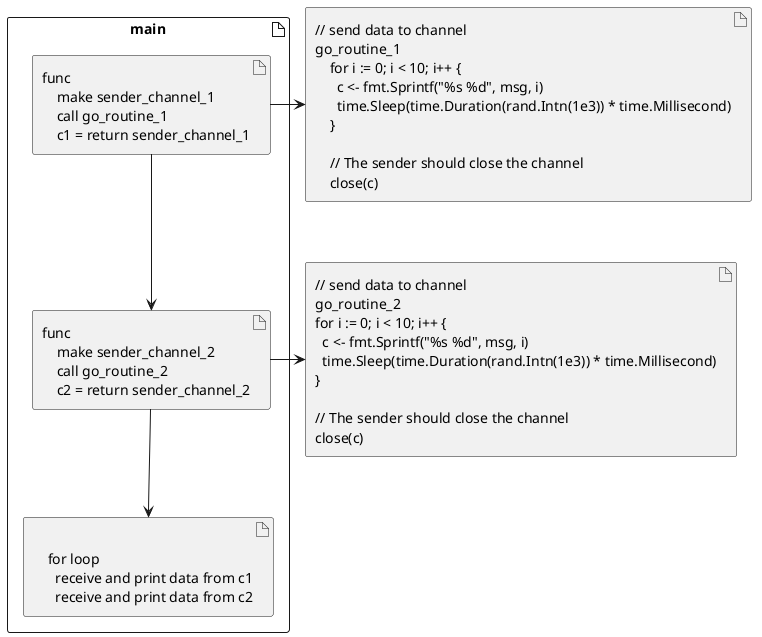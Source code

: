 @startuml

top to bottom direction

' Box for main
artifact "main"{
  ' Grouping func_sender_channel_1 and func_sender_channel_2 horizontally
  artifact func_sender_channel_1 [
    func
        make sender_channel_1
        call go_routine_1
        c1 = return sender_channel_1
  ]

  artifact func_sender_channel_2 [
    func
        make sender_channel_2
        call go_routine_2
        c2 = return sender_channel_2
  ]

    artifact for_loop [

    for loop
      receive and print data from c1
      receive and print data from c2
  ]


}

' Box for go_routine_1 linked to func_sender_channel_1
artifact go_routine_1 [
  // send data to channel
  go_routine_1
      for i := 0; i < 10; i++ {
        c <- fmt.Sprintf("%s %d", msg, i)
        time.Sleep(time.Duration(rand.Intn(1e3)) * time.Millisecond)
      }

      // The sender should close the channel
      close(c)
]

' Box for go_routine_2 linked to func_sender_channel_2
artifact go_routine_2 [
  // send data to channel
  go_routine_2
  for i := 0; i < 10; i++ {
    c <- fmt.Sprintf("%s %d", msg, i)
    time.Sleep(time.Duration(rand.Intn(1e3)) * time.Millisecond)
  }

  // The sender should close the channel
  close(c)
]

func_sender_channel_1 -right-> go_routine_1
func_sender_channel_2 -right-> go_routine_2
func_sender_channel_1 -down-> func_sender_channel_2
func_sender_channel_2 -down-> for_loop

@enduml
